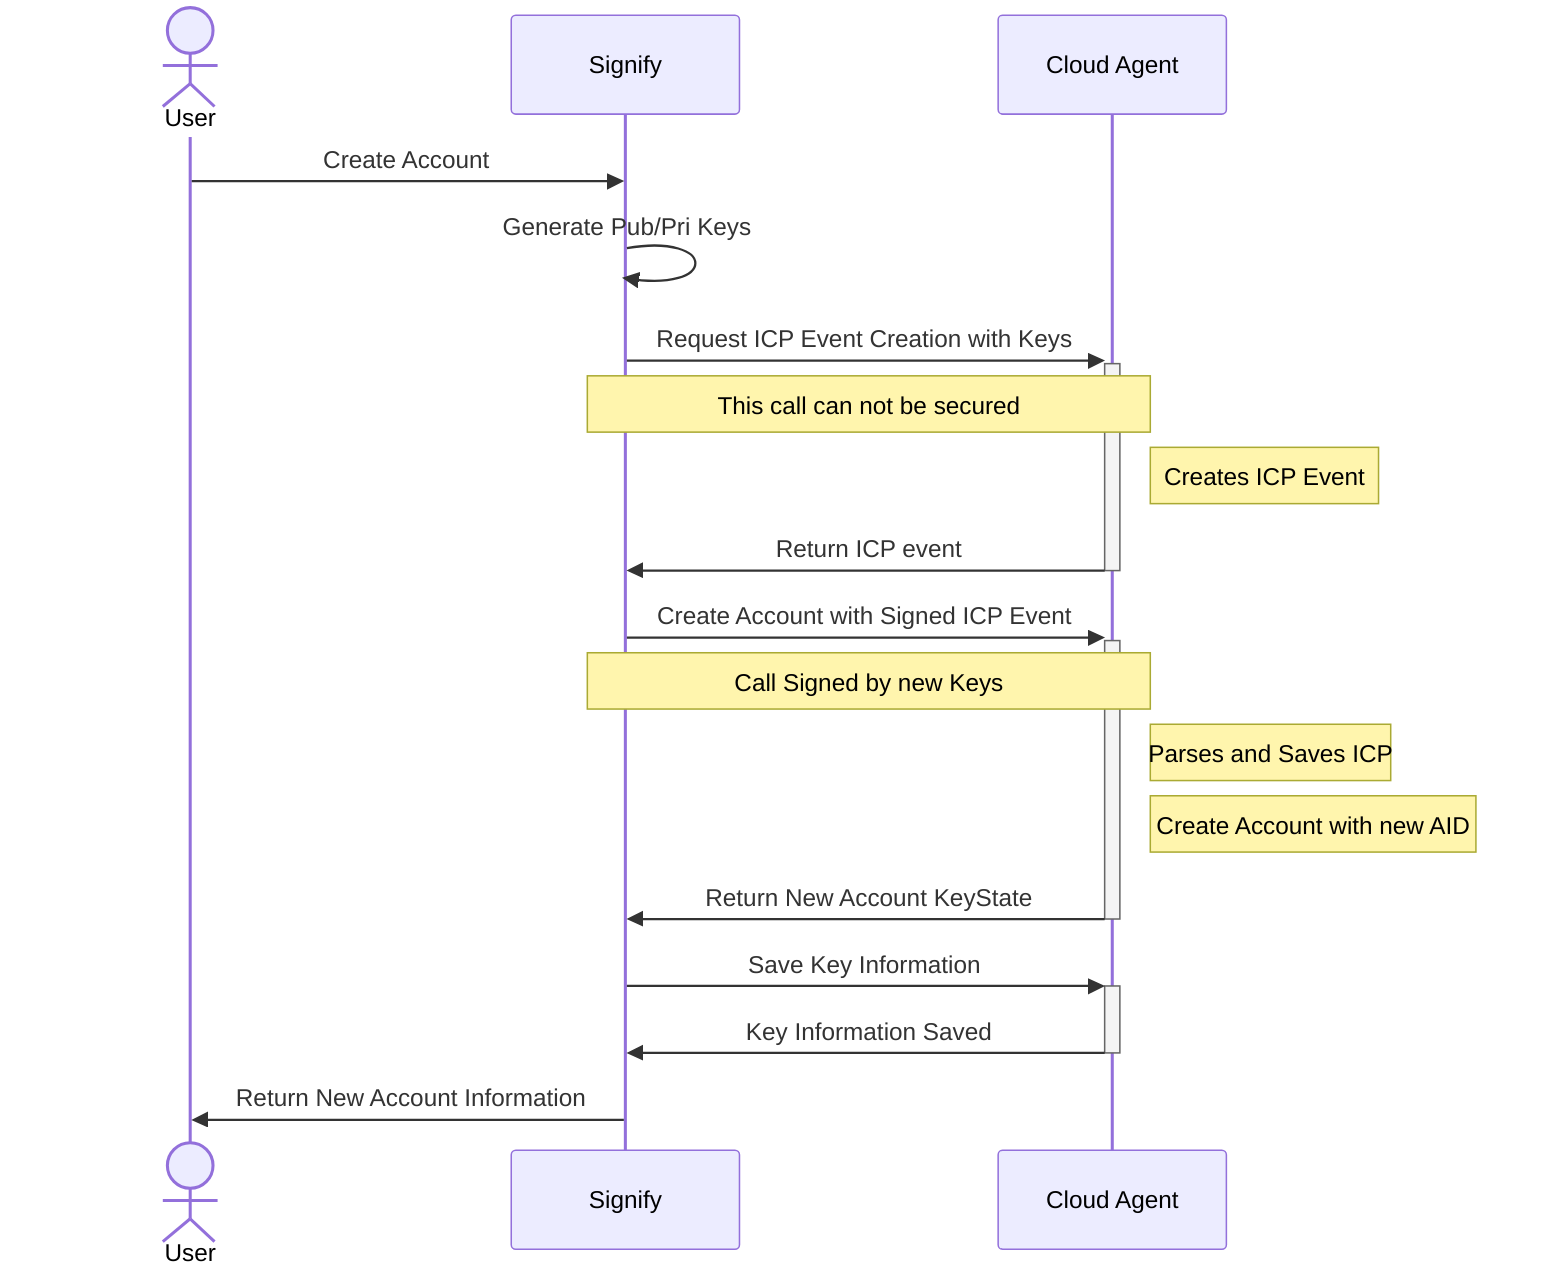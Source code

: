 sequenceDiagram
    actor u as User
    participant s as Signify
    participant c as Cloud Agent
    u ->> s: Create Account
    s ->> s: Generate Pub/Pri Keys
    s ->>+ c: Request ICP Event Creation with Keys
    note over s,c: This call can not be secured
    note right of c: Creates ICP Event
    c ->>- s: Return ICP event
    s ->>+ c: Create Account with Signed ICP Event
    note over s,c: Call Signed by new Keys
    note right of c: Parses and Saves ICP
    note right of c: Create Account with new AID
    c ->>- s: Return New Account KeyState
    s ->>+ c: Save Key Information
    c ->>- s: Key Information Saved
    s ->> u: Return New Account Information